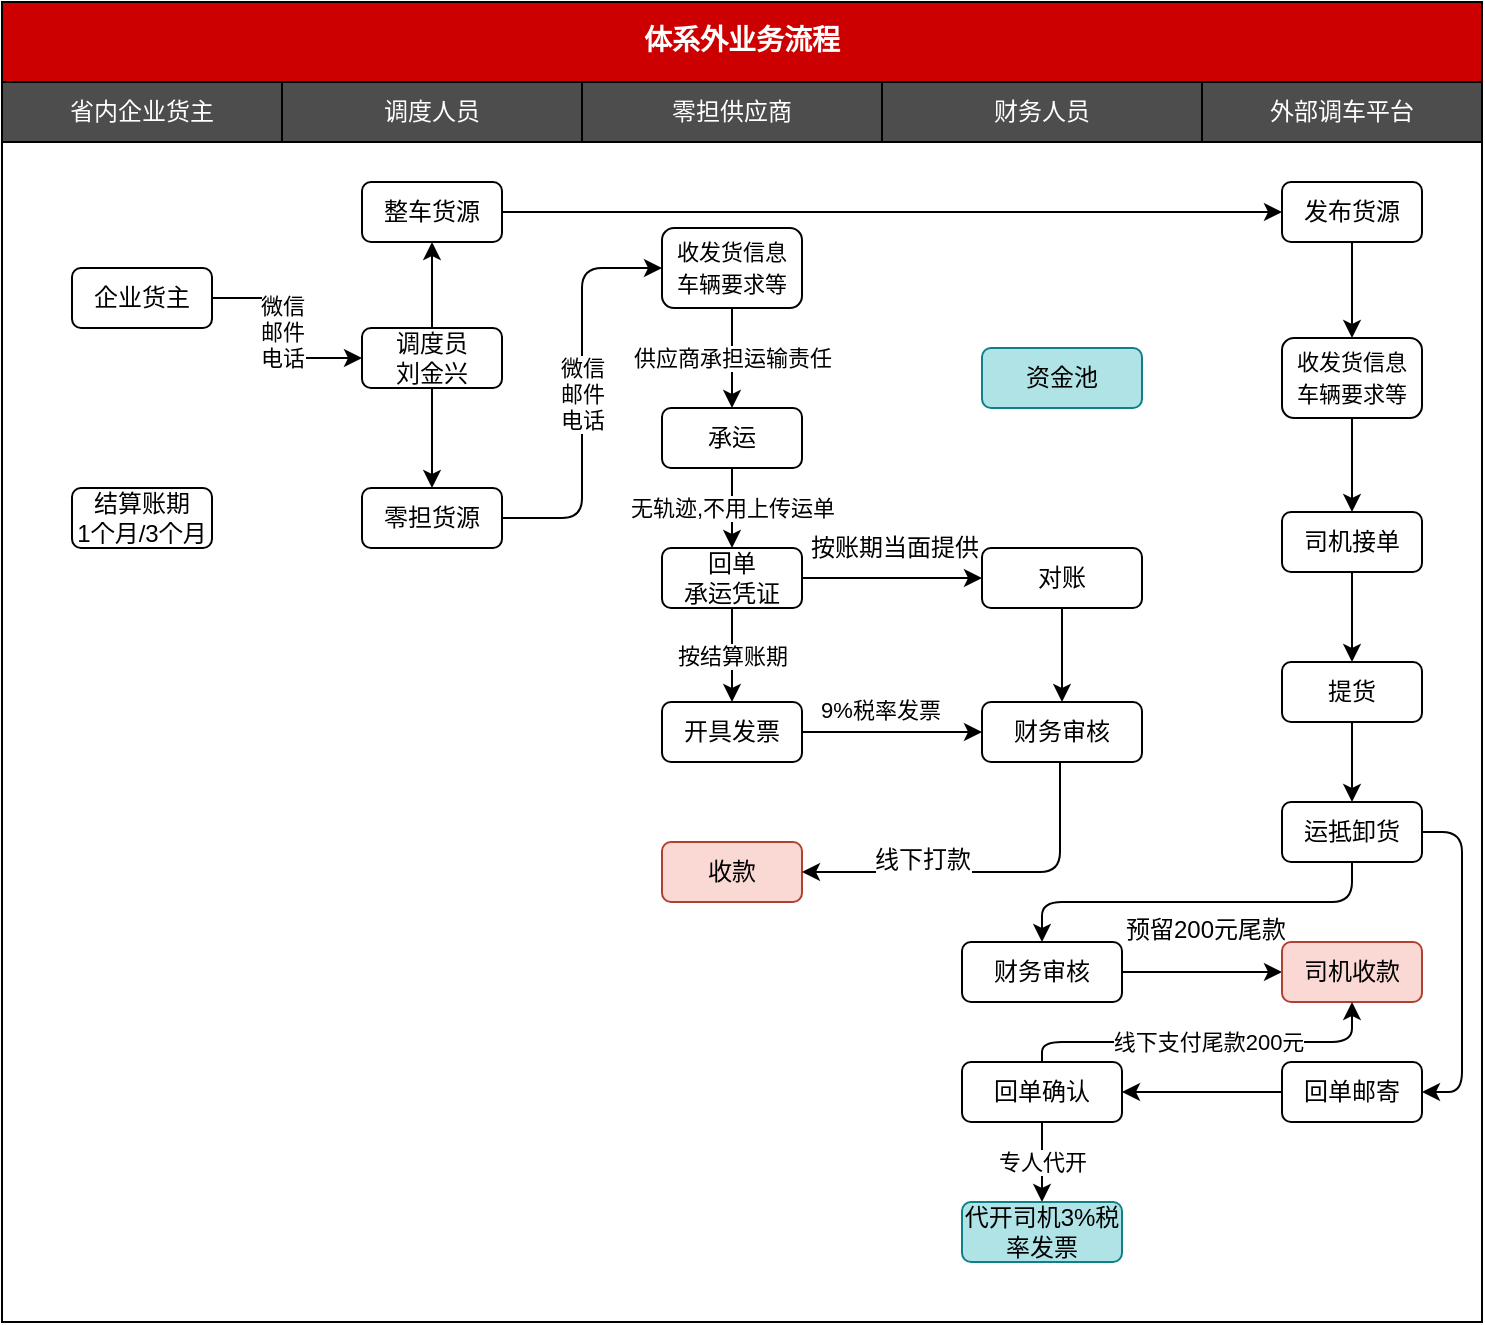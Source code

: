 <mxfile version="12.4.7" type="github">
  <diagram id="B-St81CDL6i98inCR_Cj" name="第 1 页">
    <mxGraphModel dx="854" dy="478" grid="1" gridSize="10" guides="1" tooltips="1" connect="1" arrows="1" fold="1" page="1" pageScale="1" pageWidth="827" pageHeight="1169" math="0" shadow="0">
      <root>
        <mxCell id="0"/>
        <mxCell id="1" parent="0"/>
        <mxCell id="LeGU5Av7BmG3cuybzMRu-1" value="" style="rounded=0;whiteSpace=wrap;html=1;fontFamily=Courier New;fontColor=#000000;" vertex="1" parent="1">
          <mxGeometry x="60" y="120" width="740" height="590" as="geometry"/>
        </mxCell>
        <mxCell id="LeGU5Av7BmG3cuybzMRu-2" value="调度人员" style="rounded=0;whiteSpace=wrap;html=1;fillColor=#4D4D4D;fontColor=#FFFFFF;" vertex="1" parent="1">
          <mxGeometry x="200" y="90" width="150" height="30" as="geometry"/>
        </mxCell>
        <mxCell id="LeGU5Av7BmG3cuybzMRu-3" value="零担供应商" style="rounded=0;whiteSpace=wrap;html=1;fillColor=#4D4D4D;fontColor=#FFFFFF;" vertex="1" parent="1">
          <mxGeometry x="350" y="90" width="150" height="30" as="geometry"/>
        </mxCell>
        <mxCell id="LeGU5Av7BmG3cuybzMRu-4" value="财务人员" style="rounded=0;whiteSpace=wrap;html=1;fillColor=#4D4D4D;fontColor=#FFFFFF;" vertex="1" parent="1">
          <mxGeometry x="500" y="90" width="160" height="30" as="geometry"/>
        </mxCell>
        <mxCell id="LeGU5Av7BmG3cuybzMRu-5" value="体系外业务流程" style="rounded=0;whiteSpace=wrap;html=1;fillColor=#CC0000;fontColor=#FFFFFF;fontSize=14;fontStyle=1;fontFamily=Courier New;" vertex="1" parent="1">
          <mxGeometry x="60" y="50" width="740" height="40" as="geometry"/>
        </mxCell>
        <mxCell id="LeGU5Av7BmG3cuybzMRu-6" value="企业货主" style="rounded=1;whiteSpace=wrap;html=1;" vertex="1" parent="1">
          <mxGeometry x="95" y="183" width="70" height="30" as="geometry"/>
        </mxCell>
        <mxCell id="LeGU5Av7BmG3cuybzMRu-8" value="省内企业货主" style="rounded=0;whiteSpace=wrap;html=1;fillColor=#4D4D4D;fontColor=#FFFFFF;" vertex="1" parent="1">
          <mxGeometry x="60" y="90" width="140" height="30" as="geometry"/>
        </mxCell>
        <mxCell id="LeGU5Av7BmG3cuybzMRu-58" value="微信&lt;br&gt;邮件&lt;br&gt;电话" style="edgeStyle=orthogonalEdgeStyle;rounded=1;orthogonalLoop=1;jettySize=auto;html=1;entryX=0;entryY=0.5;entryDx=0;entryDy=0;exitX=1;exitY=0.5;exitDx=0;exitDy=0;" edge="1" parent="1" source="LeGU5Av7BmG3cuybzMRu-102" target="LeGU5Av7BmG3cuybzMRu-108">
          <mxGeometry relative="1" as="geometry"/>
        </mxCell>
        <mxCell id="LeGU5Av7BmG3cuybzMRu-104" style="edgeStyle=orthogonalEdgeStyle;rounded=1;comic=0;jumpStyle=gap;jumpSize=6;orthogonalLoop=1;jettySize=auto;html=1;entryX=0.5;entryY=0;entryDx=0;entryDy=0;shadow=0;strokeColor=#000000;" edge="1" parent="1" source="LeGU5Av7BmG3cuybzMRu-10" target="LeGU5Av7BmG3cuybzMRu-102">
          <mxGeometry relative="1" as="geometry"/>
        </mxCell>
        <mxCell id="LeGU5Av7BmG3cuybzMRu-106" style="edgeStyle=orthogonalEdgeStyle;rounded=1;comic=0;jumpStyle=gap;jumpSize=6;orthogonalLoop=1;jettySize=auto;html=1;entryX=0.5;entryY=1;entryDx=0;entryDy=0;shadow=0;strokeColor=#000000;" edge="1" parent="1" source="LeGU5Av7BmG3cuybzMRu-10" target="LeGU5Av7BmG3cuybzMRu-105">
          <mxGeometry relative="1" as="geometry"/>
        </mxCell>
        <mxCell id="LeGU5Av7BmG3cuybzMRu-10" value="调度员&lt;br&gt;刘金兴" style="rounded=1;whiteSpace=wrap;html=1;" vertex="1" parent="1">
          <mxGeometry x="240" y="213" width="70" height="30" as="geometry"/>
        </mxCell>
        <mxCell id="LeGU5Av7BmG3cuybzMRu-18" value="外部调车平台" style="rounded=0;whiteSpace=wrap;html=1;fillColor=#4D4D4D;fontColor=#FFFFFF;" vertex="1" parent="1">
          <mxGeometry x="660" y="90" width="140" height="30" as="geometry"/>
        </mxCell>
        <mxCell id="LeGU5Av7BmG3cuybzMRu-25" value="微信&lt;br&gt;邮件&lt;br&gt;电话" style="edgeStyle=orthogonalEdgeStyle;rounded=1;orthogonalLoop=1;jettySize=auto;html=1;strokeWidth=1;fontFamily=Courier New;fontColor=#000000;entryX=0;entryY=0.5;entryDx=0;entryDy=0;exitX=1;exitY=0.5;exitDx=0;exitDy=0;strokeColor=#000000;" edge="1" parent="1" source="LeGU5Av7BmG3cuybzMRu-6" target="LeGU5Av7BmG3cuybzMRu-10">
          <mxGeometry relative="1" as="geometry">
            <Array as="points">
              <mxPoint x="200" y="198"/>
              <mxPoint x="200" y="228"/>
            </Array>
          </mxGeometry>
        </mxCell>
        <mxCell id="LeGU5Av7BmG3cuybzMRu-79" value="按结算账期" style="edgeStyle=orthogonalEdgeStyle;rounded=1;comic=0;jumpStyle=gap;jumpSize=6;orthogonalLoop=1;jettySize=auto;html=1;shadow=0;" edge="1" parent="1" source="LeGU5Av7BmG3cuybzMRu-27" target="LeGU5Av7BmG3cuybzMRu-78">
          <mxGeometry relative="1" as="geometry"/>
        </mxCell>
        <mxCell id="LeGU5Av7BmG3cuybzMRu-165" style="edgeStyle=orthogonalEdgeStyle;rounded=1;comic=0;jumpStyle=gap;jumpSize=6;orthogonalLoop=1;jettySize=auto;html=1;entryX=0;entryY=0.5;entryDx=0;entryDy=0;shadow=0;startArrow=none;startFill=0;strokeColor=#000000;" edge="1" parent="1" source="LeGU5Av7BmG3cuybzMRu-27" target="LeGU5Av7BmG3cuybzMRu-41">
          <mxGeometry relative="1" as="geometry"/>
        </mxCell>
        <mxCell id="LeGU5Av7BmG3cuybzMRu-27" value="回单&lt;br&gt;承运凭证" style="rounded=1;whiteSpace=wrap;html=1;" vertex="1" parent="1">
          <mxGeometry x="390" y="323" width="70" height="30" as="geometry"/>
        </mxCell>
        <mxCell id="LeGU5Av7BmG3cuybzMRu-94" style="edgeStyle=orthogonalEdgeStyle;rounded=1;comic=0;jumpStyle=gap;jumpSize=6;orthogonalLoop=1;jettySize=auto;html=1;shadow=0;" edge="1" parent="1" source="LeGU5Av7BmG3cuybzMRu-78" target="LeGU5Av7BmG3cuybzMRu-81">
          <mxGeometry relative="1" as="geometry">
            <Array as="points">
              <mxPoint x="480" y="415"/>
              <mxPoint x="480" y="415"/>
            </Array>
          </mxGeometry>
        </mxCell>
        <mxCell id="LeGU5Av7BmG3cuybzMRu-118" value="&lt;span style=&quot;font-size: 11px&quot;&gt;9%税率发票&lt;/span&gt;" style="text;html=1;align=center;verticalAlign=middle;resizable=0;points=[];labelBackgroundColor=#ffffff;" vertex="1" connectable="0" parent="LeGU5Av7BmG3cuybzMRu-94">
          <mxGeometry x="-0.648" y="2" relative="1" as="geometry">
            <mxPoint x="23" y="-9" as="offset"/>
          </mxGeometry>
        </mxCell>
        <mxCell id="LeGU5Av7BmG3cuybzMRu-78" value="开具发票" style="rounded=1;whiteSpace=wrap;html=1;" vertex="1" parent="1">
          <mxGeometry x="390" y="400" width="70" height="30" as="geometry"/>
        </mxCell>
        <mxCell id="LeGU5Av7BmG3cuybzMRu-52" value="" style="edgeStyle=orthogonalEdgeStyle;rounded=1;orthogonalLoop=1;jettySize=auto;html=1;" edge="1" parent="1" source="LeGU5Av7BmG3cuybzMRu-33" target="LeGU5Av7BmG3cuybzMRu-51">
          <mxGeometry relative="1" as="geometry"/>
        </mxCell>
        <mxCell id="LeGU5Av7BmG3cuybzMRu-33" value="发布货源" style="rounded=1;whiteSpace=wrap;html=1;" vertex="1" parent="1">
          <mxGeometry x="700" y="140" width="70" height="30" as="geometry"/>
        </mxCell>
        <mxCell id="LeGU5Av7BmG3cuybzMRu-100" style="edgeStyle=orthogonalEdgeStyle;rounded=1;comic=0;jumpStyle=gap;jumpSize=6;orthogonalLoop=1;jettySize=auto;html=1;entryX=0.5;entryY=0;entryDx=0;entryDy=0;shadow=0;" edge="1" parent="1" source="LeGU5Av7BmG3cuybzMRu-51" target="LeGU5Av7BmG3cuybzMRu-24">
          <mxGeometry relative="1" as="geometry"/>
        </mxCell>
        <mxCell id="LeGU5Av7BmG3cuybzMRu-51" value="&lt;span style=&quot;font-size: 11px ; font-family: &amp;#34;courier new&amp;#34; ; background-color: rgb(255 , 255 , 255)&quot;&gt;收发货信息&lt;/span&gt;&lt;br style=&quot;font-size: 11px ; font-family: &amp;#34;courier new&amp;#34; ; background-color: rgb(255 , 255 , 255)&quot;&gt;&lt;span style=&quot;font-size: 11px ; font-family: &amp;#34;courier new&amp;#34; ; background-color: rgb(255 , 255 , 255)&quot;&gt;车辆要求等&lt;/span&gt;" style="rounded=1;whiteSpace=wrap;html=1;" vertex="1" parent="1">
          <mxGeometry x="700" y="218" width="70" height="40" as="geometry"/>
        </mxCell>
        <mxCell id="LeGU5Av7BmG3cuybzMRu-83" style="edgeStyle=orthogonalEdgeStyle;rounded=1;comic=0;jumpStyle=gap;jumpSize=6;orthogonalLoop=1;jettySize=auto;html=1;entryX=0.5;entryY=0;entryDx=0;entryDy=0;shadow=0;" edge="1" parent="1" source="LeGU5Av7BmG3cuybzMRu-41" target="LeGU5Av7BmG3cuybzMRu-81">
          <mxGeometry relative="1" as="geometry"/>
        </mxCell>
        <mxCell id="LeGU5Av7BmG3cuybzMRu-41" value="对账" style="rounded=1;whiteSpace=wrap;html=1;" vertex="1" parent="1">
          <mxGeometry x="550" y="323" width="80" height="30" as="geometry"/>
        </mxCell>
        <mxCell id="LeGU5Av7BmG3cuybzMRu-47" value="结算账期&lt;br&gt;1个月/3个月" style="rounded=1;whiteSpace=wrap;html=1;" vertex="1" parent="1">
          <mxGeometry x="95" y="293" width="70" height="30" as="geometry"/>
        </mxCell>
        <mxCell id="LeGU5Av7BmG3cuybzMRu-62" value="无轨迹,不用上传运单" style="edgeStyle=orthogonalEdgeStyle;rounded=1;orthogonalLoop=1;jettySize=auto;html=1;entryX=0.5;entryY=0;entryDx=0;entryDy=0;" edge="1" parent="1" source="LeGU5Av7BmG3cuybzMRu-57" target="LeGU5Av7BmG3cuybzMRu-27">
          <mxGeometry relative="1" as="geometry"/>
        </mxCell>
        <mxCell id="LeGU5Av7BmG3cuybzMRu-57" value="承运" style="rounded=1;whiteSpace=wrap;html=1;" vertex="1" parent="1">
          <mxGeometry x="390" y="253" width="70" height="30" as="geometry"/>
        </mxCell>
        <mxCell id="LeGU5Av7BmG3cuybzMRu-101" style="edgeStyle=orthogonalEdgeStyle;rounded=1;comic=0;jumpStyle=gap;jumpSize=6;orthogonalLoop=1;jettySize=auto;html=1;entryX=0.5;entryY=0;entryDx=0;entryDy=0;shadow=0;" edge="1" parent="1" source="LeGU5Av7BmG3cuybzMRu-24" target="LeGU5Av7BmG3cuybzMRu-63">
          <mxGeometry relative="1" as="geometry"/>
        </mxCell>
        <mxCell id="LeGU5Av7BmG3cuybzMRu-24" value="司机接单" style="rounded=1;whiteSpace=wrap;html=1;" vertex="1" parent="1">
          <mxGeometry x="700" y="305" width="70" height="30" as="geometry"/>
        </mxCell>
        <mxCell id="LeGU5Av7BmG3cuybzMRu-86" value="" style="edgeStyle=orthogonalEdgeStyle;rounded=1;comic=0;jumpStyle=gap;jumpSize=6;orthogonalLoop=1;jettySize=auto;html=1;shadow=0;" edge="1" parent="1" source="LeGU5Av7BmG3cuybzMRu-63" target="LeGU5Av7BmG3cuybzMRu-85">
          <mxGeometry relative="1" as="geometry"/>
        </mxCell>
        <mxCell id="LeGU5Av7BmG3cuybzMRu-63" value="提货" style="rounded=1;whiteSpace=wrap;html=1;" vertex="1" parent="1">
          <mxGeometry x="700" y="380" width="70" height="30" as="geometry"/>
        </mxCell>
        <mxCell id="LeGU5Av7BmG3cuybzMRu-161" style="edgeStyle=orthogonalEdgeStyle;rounded=1;comic=0;jumpStyle=gap;jumpSize=6;orthogonalLoop=1;jettySize=auto;html=1;entryX=1;entryY=0.5;entryDx=0;entryDy=0;shadow=0;startArrow=none;startFill=0;strokeColor=#000000;" edge="1" parent="1" source="LeGU5Av7BmG3cuybzMRu-85" target="LeGU5Av7BmG3cuybzMRu-123">
          <mxGeometry relative="1" as="geometry">
            <Array as="points">
              <mxPoint x="790" y="465"/>
              <mxPoint x="790" y="595"/>
            </Array>
          </mxGeometry>
        </mxCell>
        <mxCell id="LeGU5Av7BmG3cuybzMRu-162" style="edgeStyle=orthogonalEdgeStyle;rounded=1;comic=0;jumpStyle=gap;jumpSize=6;orthogonalLoop=1;jettySize=auto;html=1;entryX=0.5;entryY=0;entryDx=0;entryDy=0;shadow=0;startArrow=none;startFill=0;strokeColor=#000000;" edge="1" parent="1" source="LeGU5Av7BmG3cuybzMRu-85" target="LeGU5Av7BmG3cuybzMRu-111">
          <mxGeometry relative="1" as="geometry">
            <Array as="points">
              <mxPoint x="735" y="500"/>
              <mxPoint x="580" y="500"/>
            </Array>
          </mxGeometry>
        </mxCell>
        <mxCell id="LeGU5Av7BmG3cuybzMRu-85" value="运抵卸货" style="rounded=1;whiteSpace=wrap;html=1;" vertex="1" parent="1">
          <mxGeometry x="700" y="450" width="70" height="30" as="geometry"/>
        </mxCell>
        <mxCell id="LeGU5Av7BmG3cuybzMRu-76" value="资金池" style="rounded=1;whiteSpace=wrap;html=1;fillColor=#b0e3e6;strokeColor=#0e8088;" vertex="1" parent="1">
          <mxGeometry x="550" y="223" width="80" height="30" as="geometry"/>
        </mxCell>
        <mxCell id="LeGU5Av7BmG3cuybzMRu-80" value="收款" style="rounded=1;whiteSpace=wrap;html=1;fillColor=#fad9d5;strokeColor=#ae4132;" vertex="1" parent="1">
          <mxGeometry x="390" y="470" width="70" height="30" as="geometry"/>
        </mxCell>
        <mxCell id="LeGU5Av7BmG3cuybzMRu-81" value="财务审核" style="rounded=1;whiteSpace=wrap;html=1;" vertex="1" parent="1">
          <mxGeometry x="550" y="400" width="80" height="30" as="geometry"/>
        </mxCell>
        <mxCell id="LeGU5Av7BmG3cuybzMRu-102" value="零担货源" style="rounded=1;whiteSpace=wrap;html=1;" vertex="1" parent="1">
          <mxGeometry x="240" y="293" width="70" height="30" as="geometry"/>
        </mxCell>
        <mxCell id="LeGU5Av7BmG3cuybzMRu-107" style="edgeStyle=orthogonalEdgeStyle;rounded=1;comic=0;jumpStyle=gap;jumpSize=6;orthogonalLoop=1;jettySize=auto;html=1;entryX=0;entryY=0.5;entryDx=0;entryDy=0;shadow=0;strokeColor=#000000;" edge="1" parent="1" source="LeGU5Av7BmG3cuybzMRu-105" target="LeGU5Av7BmG3cuybzMRu-33">
          <mxGeometry relative="1" as="geometry"/>
        </mxCell>
        <mxCell id="LeGU5Av7BmG3cuybzMRu-105" value="整车货源" style="rounded=1;whiteSpace=wrap;html=1;" vertex="1" parent="1">
          <mxGeometry x="240" y="140" width="70" height="30" as="geometry"/>
        </mxCell>
        <mxCell id="LeGU5Av7BmG3cuybzMRu-109" value="供应商承担运输责任" style="edgeStyle=orthogonalEdgeStyle;rounded=1;comic=0;jumpStyle=gap;jumpSize=6;orthogonalLoop=1;jettySize=auto;html=1;entryX=0.5;entryY=0;entryDx=0;entryDy=0;shadow=0;strokeColor=#000000;" edge="1" parent="1" source="LeGU5Av7BmG3cuybzMRu-108" target="LeGU5Av7BmG3cuybzMRu-57">
          <mxGeometry relative="1" as="geometry"/>
        </mxCell>
        <mxCell id="LeGU5Av7BmG3cuybzMRu-108" value="&lt;span style=&quot;font-size: 11px ; font-family: &amp;#34;courier new&amp;#34; ; background-color: rgb(255 , 255 , 255)&quot;&gt;收发货信息&lt;/span&gt;&lt;br style=&quot;font-size: 11px ; font-family: &amp;#34;courier new&amp;#34; ; background-color: rgb(255 , 255 , 255)&quot;&gt;&lt;span style=&quot;font-size: 11px ; font-family: &amp;#34;courier new&amp;#34; ; background-color: rgb(255 , 255 , 255)&quot;&gt;车辆要求等&lt;/span&gt;" style="rounded=1;whiteSpace=wrap;html=1;" vertex="1" parent="1">
          <mxGeometry x="390" y="163" width="70" height="40" as="geometry"/>
        </mxCell>
        <mxCell id="LeGU5Av7BmG3cuybzMRu-142" style="edgeStyle=orthogonalEdgeStyle;rounded=1;comic=0;jumpStyle=gap;jumpSize=6;orthogonalLoop=1;jettySize=auto;html=1;entryX=0;entryY=0.5;entryDx=0;entryDy=0;shadow=0;strokeColor=#000000;" edge="1" parent="1" source="LeGU5Av7BmG3cuybzMRu-111" target="LeGU5Av7BmG3cuybzMRu-112">
          <mxGeometry relative="1" as="geometry"/>
        </mxCell>
        <mxCell id="LeGU5Av7BmG3cuybzMRu-111" value="财务审核" style="rounded=1;whiteSpace=wrap;html=1;" vertex="1" parent="1">
          <mxGeometry x="540" y="520" width="80" height="30" as="geometry"/>
        </mxCell>
        <mxCell id="LeGU5Av7BmG3cuybzMRu-112" value="司机收款" style="rounded=1;whiteSpace=wrap;html=1;fillColor=#fad9d5;strokeColor=#ae4132;" vertex="1" parent="1">
          <mxGeometry x="700" y="520" width="70" height="30" as="geometry"/>
        </mxCell>
        <mxCell id="LeGU5Av7BmG3cuybzMRu-146" style="edgeStyle=orthogonalEdgeStyle;rounded=1;comic=0;jumpStyle=gap;jumpSize=6;orthogonalLoop=1;jettySize=auto;html=1;entryX=1;entryY=0.5;entryDx=0;entryDy=0;shadow=0;startArrow=none;startFill=0;strokeColor=#000000;" edge="1" parent="1" source="LeGU5Av7BmG3cuybzMRu-123" target="LeGU5Av7BmG3cuybzMRu-145">
          <mxGeometry relative="1" as="geometry"/>
        </mxCell>
        <mxCell id="LeGU5Av7BmG3cuybzMRu-123" value="回单邮寄" style="rounded=1;whiteSpace=wrap;html=1;" vertex="1" parent="1">
          <mxGeometry x="700" y="580" width="70" height="30" as="geometry"/>
        </mxCell>
        <mxCell id="LeGU5Av7BmG3cuybzMRu-133" value="按账期当面提供" style="text;html=1;align=center;verticalAlign=middle;resizable=0;points=[];labelBackgroundColor=#ffffff;" vertex="1" connectable="0" parent="1">
          <mxGeometry x="504" y="350" as="geometry">
            <mxPoint x="2" y="-27" as="offset"/>
          </mxGeometry>
        </mxCell>
        <mxCell id="LeGU5Av7BmG3cuybzMRu-134" style="edgeStyle=orthogonalEdgeStyle;rounded=1;comic=0;jumpStyle=gap;jumpSize=6;orthogonalLoop=1;jettySize=auto;html=1;entryX=1;entryY=0.5;entryDx=0;entryDy=0;shadow=0;" edge="1" parent="1" source="LeGU5Av7BmG3cuybzMRu-81" target="LeGU5Av7BmG3cuybzMRu-80">
          <mxGeometry relative="1" as="geometry">
            <mxPoint x="580" y="400" as="sourcePoint"/>
            <mxPoint x="610" y="518" as="targetPoint"/>
            <Array as="points">
              <mxPoint x="589" y="485"/>
            </Array>
          </mxGeometry>
        </mxCell>
        <mxCell id="LeGU5Av7BmG3cuybzMRu-135" value="线下打款" style="text;html=1;align=center;verticalAlign=middle;resizable=0;points=[];labelBackgroundColor=#ffffff;" vertex="1" connectable="0" parent="LeGU5Av7BmG3cuybzMRu-134">
          <mxGeometry x="-0.721" y="-1" relative="1" as="geometry">
            <mxPoint x="-68" y="23" as="offset"/>
          </mxGeometry>
        </mxCell>
        <mxCell id="LeGU5Av7BmG3cuybzMRu-147" value="线下支付尾款200元" style="edgeStyle=orthogonalEdgeStyle;rounded=1;comic=0;jumpStyle=gap;jumpSize=6;orthogonalLoop=1;jettySize=auto;html=1;entryX=0.5;entryY=1;entryDx=0;entryDy=0;shadow=0;startArrow=none;startFill=0;strokeColor=#000000;" edge="1" parent="1" source="LeGU5Av7BmG3cuybzMRu-145" target="LeGU5Av7BmG3cuybzMRu-112">
          <mxGeometry relative="1" as="geometry">
            <Array as="points">
              <mxPoint x="580" y="570"/>
              <mxPoint x="735" y="570"/>
            </Array>
          </mxGeometry>
        </mxCell>
        <mxCell id="LeGU5Av7BmG3cuybzMRu-155" value="专人代开" style="edgeStyle=orthogonalEdgeStyle;rounded=1;comic=0;jumpStyle=gap;jumpSize=6;orthogonalLoop=1;jettySize=auto;html=1;shadow=0;startArrow=none;startFill=0;strokeColor=#000000;" edge="1" parent="1" source="LeGU5Av7BmG3cuybzMRu-145" target="LeGU5Av7BmG3cuybzMRu-148">
          <mxGeometry relative="1" as="geometry"/>
        </mxCell>
        <mxCell id="LeGU5Av7BmG3cuybzMRu-145" value="回单确认" style="rounded=1;whiteSpace=wrap;html=1;" vertex="1" parent="1">
          <mxGeometry x="540" y="580" width="80" height="30" as="geometry"/>
        </mxCell>
        <mxCell id="LeGU5Av7BmG3cuybzMRu-148" value="代开司机3%税率发票" style="rounded=1;whiteSpace=wrap;html=1;fillColor=#b0e3e6;strokeColor=#0e8088;" vertex="1" parent="1">
          <mxGeometry x="540" y="650" width="80" height="30" as="geometry"/>
        </mxCell>
        <mxCell id="LeGU5Av7BmG3cuybzMRu-164" value="预留200元尾款" style="text;html=1;" vertex="1" parent="1">
          <mxGeometry x="620" y="500" width="110" height="30" as="geometry"/>
        </mxCell>
      </root>
    </mxGraphModel>
  </diagram>
</mxfile>

